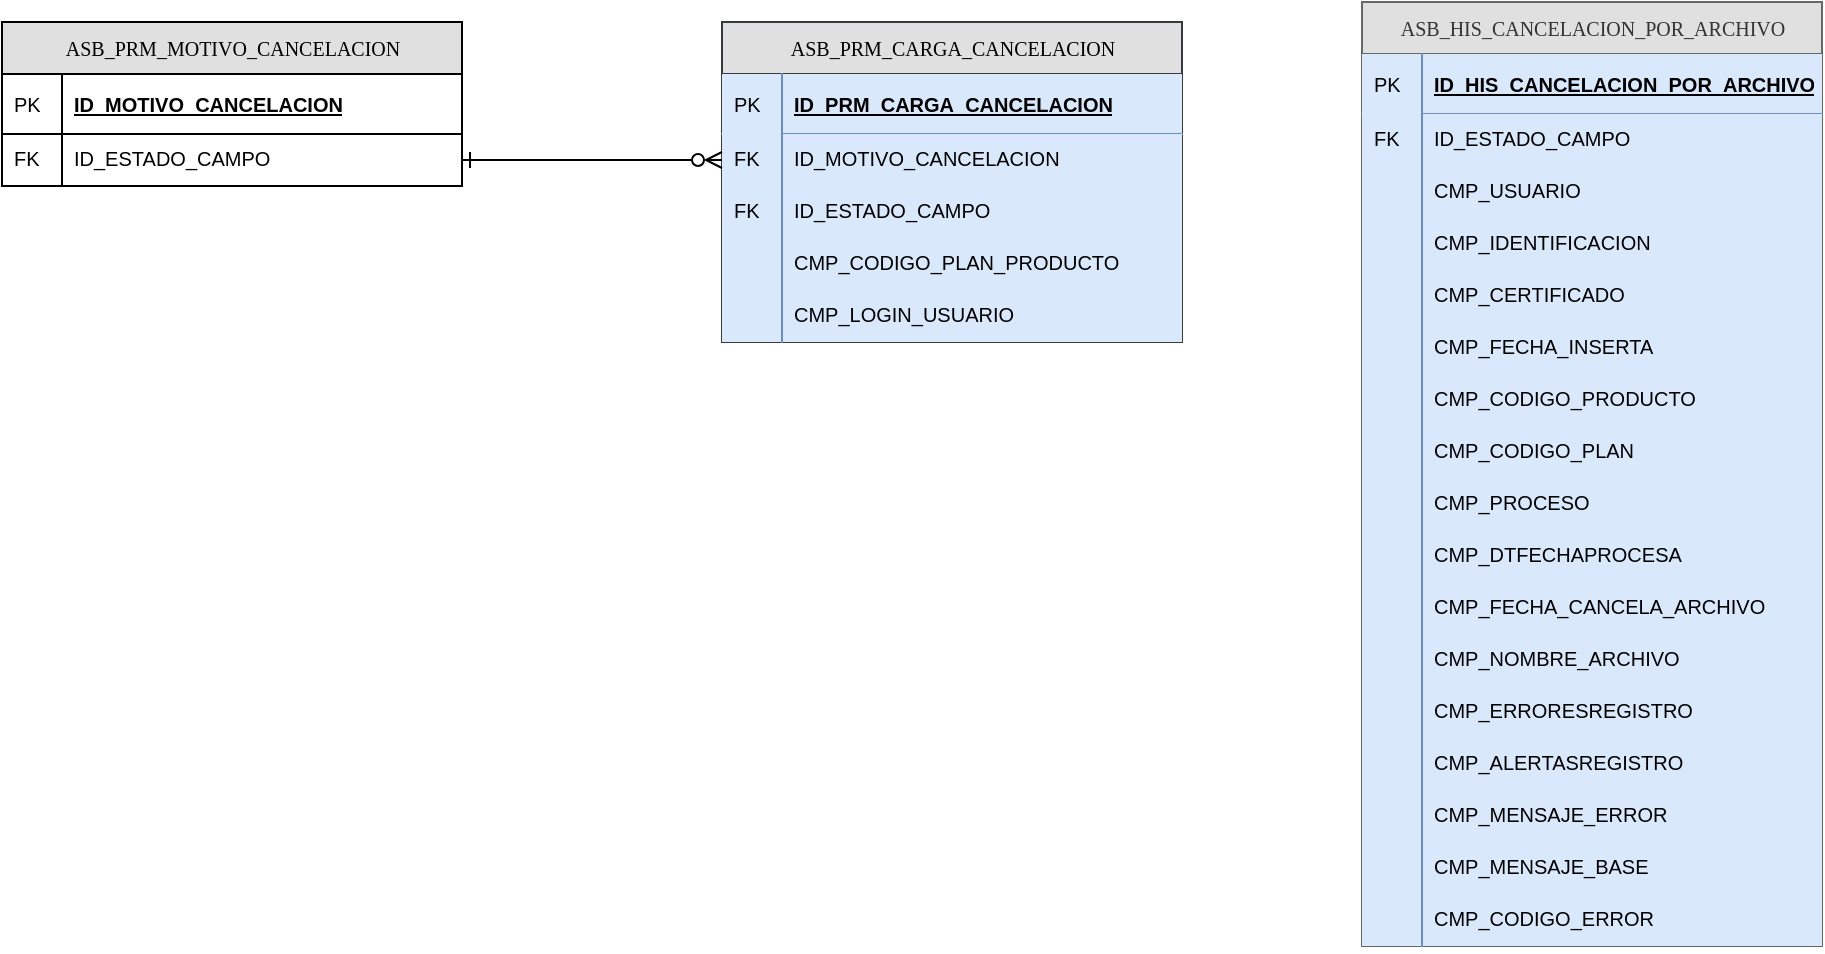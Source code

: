 <mxfile version="24.0.2" type="github">
  <diagram name="Page-1" id="e56a1550-8fbb-45ad-956c-1786394a9013">
    <mxGraphModel dx="988" dy="570" grid="1" gridSize="10" guides="1" tooltips="1" connect="1" arrows="1" fold="1" page="1" pageScale="1" pageWidth="1100" pageHeight="850" background="none" math="0" shadow="0">
      <root>
        <mxCell id="0" />
        <mxCell id="1" parent="0" />
        <mxCell id="2e49270ec7c68f3f-80" value="ASB_PRM_MOTIVO_CANCELACION" style="swimlane;html=1;fontStyle=0;childLayout=stackLayout;horizontal=1;startSize=26;fillColor=#e0e0e0;horizontalStack=0;resizeParent=1;resizeLast=0;collapsible=1;marginBottom=0;swimlaneFillColor=#ffffff;align=center;rounded=0;shadow=0;comic=0;labelBackgroundColor=none;strokeWidth=1;fontFamily=Verdana;fontSize=10;" parent="1" vertex="1">
          <mxGeometry x="95" y="120" width="230" height="82" as="geometry" />
        </mxCell>
        <mxCell id="2e49270ec7c68f3f-81" value="ID_MOTIVO_CANCELACION" style="shape=partialRectangle;top=0;left=0;right=0;bottom=1;html=1;align=left;verticalAlign=middle;fillColor=none;spacingLeft=34;spacingRight=4;whiteSpace=wrap;overflow=hidden;rotatable=0;points=[[0,0.5],[1,0.5]];portConstraint=eastwest;dropTarget=0;fontStyle=5;fontSize=10;" parent="2e49270ec7c68f3f-80" vertex="1">
          <mxGeometry y="26" width="230" height="30" as="geometry" />
        </mxCell>
        <mxCell id="2e49270ec7c68f3f-82" value="PK" style="shape=partialRectangle;top=0;left=0;bottom=0;html=1;fillColor=none;align=left;verticalAlign=middle;spacingLeft=4;spacingRight=4;whiteSpace=wrap;overflow=hidden;rotatable=0;points=[];portConstraint=eastwest;part=1;fontSize=10;" parent="2e49270ec7c68f3f-81" vertex="1" connectable="0">
          <mxGeometry width="30" height="30" as="geometry" />
        </mxCell>
        <mxCell id="2e49270ec7c68f3f-83" value="ID_ESTADO_CAMPO" style="shape=partialRectangle;top=0;left=0;right=0;bottom=0;html=1;align=left;verticalAlign=top;fillColor=none;spacingLeft=34;spacingRight=4;whiteSpace=wrap;overflow=hidden;rotatable=0;points=[[0,0.5],[1,0.5]];portConstraint=eastwest;dropTarget=0;fontSize=10;" parent="2e49270ec7c68f3f-80" vertex="1">
          <mxGeometry y="56" width="230" height="26" as="geometry" />
        </mxCell>
        <mxCell id="2e49270ec7c68f3f-84" value="FK" style="shape=partialRectangle;top=0;left=0;bottom=0;html=1;fillColor=none;align=left;verticalAlign=top;spacingLeft=4;spacingRight=4;whiteSpace=wrap;overflow=hidden;rotatable=0;points=[];portConstraint=eastwest;part=1;fontSize=10;" parent="2e49270ec7c68f3f-83" vertex="1" connectable="0">
          <mxGeometry width="30" height="26" as="geometry" />
        </mxCell>
        <mxCell id="RJYBSfsskYWp9tUyQjeH-1" value="ASB_PRM_CARGA_CANCELACION" style="swimlane;html=1;fontStyle=0;childLayout=stackLayout;horizontal=1;startSize=26;fillColor=#e0e0e0;horizontalStack=0;resizeParent=1;resizeLast=0;collapsible=1;marginBottom=0;swimlaneFillColor=#ffffff;align=center;rounded=0;shadow=0;comic=0;labelBackgroundColor=none;strokeWidth=1;fontFamily=Verdana;fontSize=10;strokeColor=#36393d;" parent="1" vertex="1">
          <mxGeometry x="455" y="120" width="230" height="160" as="geometry" />
        </mxCell>
        <mxCell id="RJYBSfsskYWp9tUyQjeH-2" value="ID_PRM_CARGA_CANCELACION" style="shape=partialRectangle;top=0;left=0;right=0;bottom=1;html=1;align=left;verticalAlign=middle;fillColor=#dae8fc;spacingLeft=34;spacingRight=4;whiteSpace=wrap;overflow=hidden;rotatable=0;points=[[0,0.5],[1,0.5]];portConstraint=eastwest;dropTarget=0;fontStyle=5;fontSize=10;strokeColor=#6c8ebf;" parent="RJYBSfsskYWp9tUyQjeH-1" vertex="1">
          <mxGeometry y="26" width="230" height="30" as="geometry" />
        </mxCell>
        <mxCell id="RJYBSfsskYWp9tUyQjeH-3" value="PK" style="shape=partialRectangle;top=0;left=0;bottom=0;html=1;fillColor=#dae8fc;align=left;verticalAlign=middle;spacingLeft=4;spacingRight=4;whiteSpace=wrap;overflow=hidden;rotatable=0;points=[];portConstraint=eastwest;part=1;fontSize=10;strokeColor=#6c8ebf;" parent="RJYBSfsskYWp9tUyQjeH-2" vertex="1" connectable="0">
          <mxGeometry width="30" height="30" as="geometry" />
        </mxCell>
        <mxCell id="RJYBSfsskYWp9tUyQjeH-4" value="ID_MOTIVO_CANCELACION" style="shape=partialRectangle;top=0;left=0;right=0;bottom=0;html=1;align=left;verticalAlign=top;fillColor=#dae8fc;spacingLeft=34;spacingRight=4;whiteSpace=wrap;overflow=hidden;rotatable=0;points=[[0,0.5],[1,0.5]];portConstraint=eastwest;dropTarget=0;fontSize=10;strokeColor=#6c8ebf;" parent="RJYBSfsskYWp9tUyQjeH-1" vertex="1">
          <mxGeometry y="56" width="230" height="26" as="geometry" />
        </mxCell>
        <mxCell id="RJYBSfsskYWp9tUyQjeH-5" value="FK" style="shape=partialRectangle;top=0;left=0;bottom=0;html=1;fillColor=#dae8fc;align=left;verticalAlign=top;spacingLeft=4;spacingRight=4;whiteSpace=wrap;overflow=hidden;rotatable=0;points=[];portConstraint=eastwest;part=1;fontSize=10;strokeColor=#6c8ebf;" parent="RJYBSfsskYWp9tUyQjeH-4" vertex="1" connectable="0">
          <mxGeometry width="30" height="26" as="geometry" />
        </mxCell>
        <mxCell id="RJYBSfsskYWp9tUyQjeH-6" value="ID_ESTADO_CAMPO" style="shape=partialRectangle;top=0;left=0;right=0;bottom=0;html=1;align=left;verticalAlign=top;fillColor=#dae8fc;spacingLeft=34;spacingRight=4;whiteSpace=wrap;overflow=hidden;rotatable=0;points=[[0,0.5],[1,0.5]];portConstraint=eastwest;dropTarget=0;fontSize=10;strokeColor=#6c8ebf;" parent="RJYBSfsskYWp9tUyQjeH-1" vertex="1">
          <mxGeometry y="82" width="230" height="26" as="geometry" />
        </mxCell>
        <mxCell id="RJYBSfsskYWp9tUyQjeH-7" value="FK" style="shape=partialRectangle;top=0;left=0;bottom=0;html=1;fillColor=#dae8fc;align=left;verticalAlign=top;spacingLeft=4;spacingRight=4;whiteSpace=wrap;overflow=hidden;rotatable=0;points=[];portConstraint=eastwest;part=1;fontSize=10;strokeColor=#6c8ebf;" parent="RJYBSfsskYWp9tUyQjeH-6" vertex="1" connectable="0">
          <mxGeometry width="30" height="26" as="geometry" />
        </mxCell>
        <mxCell id="RJYBSfsskYWp9tUyQjeH-8" value="CMP_CODIGO_PLAN_PRODUCTO" style="shape=partialRectangle;top=0;left=0;right=0;bottom=0;html=1;align=left;verticalAlign=top;fillColor=#dae8fc;spacingLeft=34;spacingRight=4;whiteSpace=wrap;overflow=hidden;rotatable=0;points=[[0,0.5],[1,0.5]];portConstraint=eastwest;dropTarget=0;fontSize=10;strokeColor=#6c8ebf;" parent="RJYBSfsskYWp9tUyQjeH-1" vertex="1">
          <mxGeometry y="108" width="230" height="26" as="geometry" />
        </mxCell>
        <mxCell id="RJYBSfsskYWp9tUyQjeH-9" value="" style="shape=partialRectangle;top=0;left=0;bottom=0;html=1;fillColor=#dae8fc;align=left;verticalAlign=top;spacingLeft=4;spacingRight=4;whiteSpace=wrap;overflow=hidden;rotatable=0;points=[];portConstraint=eastwest;part=1;fontSize=10;strokeColor=#6c8ebf;" parent="RJYBSfsskYWp9tUyQjeH-8" vertex="1" connectable="0">
          <mxGeometry width="30" height="26" as="geometry" />
        </mxCell>
        <mxCell id="RJYBSfsskYWp9tUyQjeH-10" value="CMP_LOGIN_USUARIO" style="shape=partialRectangle;top=0;left=0;right=0;bottom=0;html=1;align=left;verticalAlign=top;fillColor=#dae8fc;spacingLeft=34;spacingRight=4;whiteSpace=wrap;overflow=hidden;rotatable=0;points=[[0,0.5],[1,0.5]];portConstraint=eastwest;dropTarget=0;fontSize=10;strokeColor=#6c8ebf;" parent="RJYBSfsskYWp9tUyQjeH-1" vertex="1">
          <mxGeometry y="134" width="230" height="26" as="geometry" />
        </mxCell>
        <mxCell id="RJYBSfsskYWp9tUyQjeH-11" value="" style="shape=partialRectangle;top=0;left=0;bottom=0;html=1;fillColor=#dae8fc;align=left;verticalAlign=top;spacingLeft=4;spacingRight=4;whiteSpace=wrap;overflow=hidden;rotatable=0;points=[];portConstraint=eastwest;part=1;fontSize=10;strokeColor=#6c8ebf;" parent="RJYBSfsskYWp9tUyQjeH-10" vertex="1" connectable="0">
          <mxGeometry width="30" height="26" as="geometry" />
        </mxCell>
        <mxCell id="RJYBSfsskYWp9tUyQjeH-12" value="ASB_HIS_CANCELACION_POR_ARCHIVO" style="swimlane;html=1;fontStyle=0;childLayout=stackLayout;horizontal=1;startSize=26;fillColor=#e0e0e0;horizontalStack=0;resizeParent=1;resizeLast=0;collapsible=1;marginBottom=0;swimlaneFillColor=#ffffff;align=center;rounded=0;shadow=0;comic=0;labelBackgroundColor=none;strokeWidth=1;fontFamily=Verdana;fontSize=10;strokeColor=#666666;fontColor=#333333;" parent="1" vertex="1">
          <mxGeometry x="775" y="110" width="230" height="472" as="geometry" />
        </mxCell>
        <mxCell id="RJYBSfsskYWp9tUyQjeH-13" value="ID_HIS_CANCELACION_POR_ARCHIVO" style="shape=partialRectangle;top=0;left=0;right=0;bottom=1;html=1;align=left;verticalAlign=middle;fillColor=#dae8fc;spacingLeft=34;spacingRight=4;whiteSpace=wrap;overflow=hidden;rotatable=0;points=[[0,0.5],[1,0.5]];portConstraint=eastwest;dropTarget=0;fontStyle=5;fontSize=10;strokeColor=#6c8ebf;" parent="RJYBSfsskYWp9tUyQjeH-12" vertex="1">
          <mxGeometry y="26" width="230" height="30" as="geometry" />
        </mxCell>
        <mxCell id="RJYBSfsskYWp9tUyQjeH-14" value="PK" style="shape=partialRectangle;top=0;left=0;bottom=0;html=1;fillColor=#dae8fc;align=left;verticalAlign=middle;spacingLeft=4;spacingRight=4;whiteSpace=wrap;overflow=hidden;rotatable=0;points=[];portConstraint=eastwest;part=1;fontSize=10;strokeColor=#6c8ebf;" parent="RJYBSfsskYWp9tUyQjeH-13" vertex="1" connectable="0">
          <mxGeometry width="30" height="30" as="geometry" />
        </mxCell>
        <mxCell id="RJYBSfsskYWp9tUyQjeH-17" value="ID_ESTADO_CAMPO" style="shape=partialRectangle;top=0;left=0;right=0;bottom=0;html=1;align=left;verticalAlign=top;fillColor=#dae8fc;spacingLeft=34;spacingRight=4;whiteSpace=wrap;overflow=hidden;rotatable=0;points=[[0,0.5],[1,0.5]];portConstraint=eastwest;dropTarget=0;fontSize=10;strokeColor=#6c8ebf;" parent="RJYBSfsskYWp9tUyQjeH-12" vertex="1">
          <mxGeometry y="56" width="230" height="26" as="geometry" />
        </mxCell>
        <mxCell id="RJYBSfsskYWp9tUyQjeH-18" value="FK" style="shape=partialRectangle;top=0;left=0;bottom=0;html=1;fillColor=#dae8fc;align=left;verticalAlign=top;spacingLeft=4;spacingRight=4;whiteSpace=wrap;overflow=hidden;rotatable=0;points=[];portConstraint=eastwest;part=1;fontSize=10;strokeColor=#6c8ebf;" parent="RJYBSfsskYWp9tUyQjeH-17" vertex="1" connectable="0">
          <mxGeometry width="30" height="26" as="geometry" />
        </mxCell>
        <mxCell id="RJYBSfsskYWp9tUyQjeH-26" value="CMP_USUARIO" style="shape=partialRectangle;top=0;left=0;right=0;bottom=0;html=1;align=left;verticalAlign=top;fillColor=#dae8fc;spacingLeft=34;spacingRight=4;whiteSpace=wrap;overflow=hidden;rotatable=0;points=[[0,0.5],[1,0.5]];portConstraint=eastwest;dropTarget=0;fontSize=10;strokeColor=#6c8ebf;" parent="RJYBSfsskYWp9tUyQjeH-12" vertex="1">
          <mxGeometry y="82" width="230" height="26" as="geometry" />
        </mxCell>
        <mxCell id="RJYBSfsskYWp9tUyQjeH-27" value="" style="shape=partialRectangle;top=0;left=0;bottom=0;html=1;fillColor=#dae8fc;align=left;verticalAlign=top;spacingLeft=4;spacingRight=4;whiteSpace=wrap;overflow=hidden;rotatable=0;points=[];portConstraint=eastwest;part=1;fontSize=10;strokeColor=#6c8ebf;" parent="RJYBSfsskYWp9tUyQjeH-26" vertex="1" connectable="0">
          <mxGeometry width="30" height="26" as="geometry" />
        </mxCell>
        <mxCell id="RJYBSfsskYWp9tUyQjeH-47" value="CMP_IDENTIFICACION" style="shape=partialRectangle;top=0;left=0;right=0;bottom=0;html=1;align=left;verticalAlign=top;fillColor=#dae8fc;spacingLeft=34;spacingRight=4;whiteSpace=wrap;overflow=hidden;rotatable=0;points=[[0,0.5],[1,0.5]];portConstraint=eastwest;dropTarget=0;fontSize=10;strokeColor=#6c8ebf;" parent="RJYBSfsskYWp9tUyQjeH-12" vertex="1">
          <mxGeometry y="108" width="230" height="26" as="geometry" />
        </mxCell>
        <mxCell id="RJYBSfsskYWp9tUyQjeH-48" value="" style="shape=partialRectangle;top=0;left=0;bottom=0;html=1;fillColor=#dae8fc;align=left;verticalAlign=top;spacingLeft=4;spacingRight=4;whiteSpace=wrap;overflow=hidden;rotatable=0;points=[];portConstraint=eastwest;part=1;fontSize=10;strokeColor=#6c8ebf;" parent="RJYBSfsskYWp9tUyQjeH-47" vertex="1" connectable="0">
          <mxGeometry width="30" height="26" as="geometry" />
        </mxCell>
        <mxCell id="RJYBSfsskYWp9tUyQjeH-49" value="CMP_CERTIFICADO" style="shape=partialRectangle;top=0;left=0;right=0;bottom=0;html=1;align=left;verticalAlign=top;fillColor=#dae8fc;spacingLeft=34;spacingRight=4;whiteSpace=wrap;overflow=hidden;rotatable=0;points=[[0,0.5],[1,0.5]];portConstraint=eastwest;dropTarget=0;fontSize=10;strokeColor=#6c8ebf;" parent="RJYBSfsskYWp9tUyQjeH-12" vertex="1">
          <mxGeometry y="134" width="230" height="26" as="geometry" />
        </mxCell>
        <mxCell id="RJYBSfsskYWp9tUyQjeH-50" value="" style="shape=partialRectangle;top=0;left=0;bottom=0;html=1;fillColor=#dae8fc;align=left;verticalAlign=top;spacingLeft=4;spacingRight=4;whiteSpace=wrap;overflow=hidden;rotatable=0;points=[];portConstraint=eastwest;part=1;fontSize=10;strokeColor=#6c8ebf;" parent="RJYBSfsskYWp9tUyQjeH-49" vertex="1" connectable="0">
          <mxGeometry width="30" height="26" as="geometry" />
        </mxCell>
        <mxCell id="RJYBSfsskYWp9tUyQjeH-51" value="CMP_FECHA_INSERTA" style="shape=partialRectangle;top=0;left=0;right=0;bottom=0;html=1;align=left;verticalAlign=top;fillColor=#dae8fc;spacingLeft=34;spacingRight=4;whiteSpace=wrap;overflow=hidden;rotatable=0;points=[[0,0.5],[1,0.5]];portConstraint=eastwest;dropTarget=0;fontSize=10;strokeColor=#6c8ebf;" parent="RJYBSfsskYWp9tUyQjeH-12" vertex="1">
          <mxGeometry y="160" width="230" height="26" as="geometry" />
        </mxCell>
        <mxCell id="RJYBSfsskYWp9tUyQjeH-52" value="" style="shape=partialRectangle;top=0;left=0;bottom=0;html=1;fillColor=#dae8fc;align=left;verticalAlign=top;spacingLeft=4;spacingRight=4;whiteSpace=wrap;overflow=hidden;rotatable=0;points=[];portConstraint=eastwest;part=1;fontSize=10;strokeColor=#6c8ebf;" parent="RJYBSfsskYWp9tUyQjeH-51" vertex="1" connectable="0">
          <mxGeometry width="30" height="26" as="geometry" />
        </mxCell>
        <mxCell id="RJYBSfsskYWp9tUyQjeH-57" value="CMP_CODIGO_PRODUCTO" style="shape=partialRectangle;top=0;left=0;right=0;bottom=0;html=1;align=left;verticalAlign=top;fillColor=#dae8fc;spacingLeft=34;spacingRight=4;whiteSpace=wrap;overflow=hidden;rotatable=0;points=[[0,0.5],[1,0.5]];portConstraint=eastwest;dropTarget=0;fontSize=10;strokeColor=#6c8ebf;" parent="RJYBSfsskYWp9tUyQjeH-12" vertex="1">
          <mxGeometry y="186" width="230" height="26" as="geometry" />
        </mxCell>
        <mxCell id="RJYBSfsskYWp9tUyQjeH-58" value="" style="shape=partialRectangle;top=0;left=0;bottom=0;html=1;fillColor=#dae8fc;align=left;verticalAlign=top;spacingLeft=4;spacingRight=4;whiteSpace=wrap;overflow=hidden;rotatable=0;points=[];portConstraint=eastwest;part=1;fontSize=10;strokeColor=#6c8ebf;" parent="RJYBSfsskYWp9tUyQjeH-57" vertex="1" connectable="0">
          <mxGeometry width="30" height="26" as="geometry" />
        </mxCell>
        <mxCell id="RJYBSfsskYWp9tUyQjeH-55" value="CMP_CODIGO_PLAN" style="shape=partialRectangle;top=0;left=0;right=0;bottom=0;html=1;align=left;verticalAlign=top;fillColor=#dae8fc;spacingLeft=34;spacingRight=4;whiteSpace=wrap;overflow=hidden;rotatable=0;points=[[0,0.5],[1,0.5]];portConstraint=eastwest;dropTarget=0;fontSize=10;strokeColor=#6c8ebf;" parent="RJYBSfsskYWp9tUyQjeH-12" vertex="1">
          <mxGeometry y="212" width="230" height="26" as="geometry" />
        </mxCell>
        <mxCell id="RJYBSfsskYWp9tUyQjeH-56" value="" style="shape=partialRectangle;top=0;left=0;bottom=0;html=1;fillColor=#dae8fc;align=left;verticalAlign=top;spacingLeft=4;spacingRight=4;whiteSpace=wrap;overflow=hidden;rotatable=0;points=[];portConstraint=eastwest;part=1;fontSize=10;strokeColor=#6c8ebf;" parent="RJYBSfsskYWp9tUyQjeH-55" vertex="1" connectable="0">
          <mxGeometry width="30" height="26" as="geometry" />
        </mxCell>
        <mxCell id="RJYBSfsskYWp9tUyQjeH-53" value="CMP_PROCESO" style="shape=partialRectangle;top=0;left=0;right=0;bottom=0;html=1;align=left;verticalAlign=top;fillColor=#dae8fc;spacingLeft=34;spacingRight=4;whiteSpace=wrap;overflow=hidden;rotatable=0;points=[[0,0.5],[1,0.5]];portConstraint=eastwest;dropTarget=0;fontSize=10;strokeColor=#6c8ebf;" parent="RJYBSfsskYWp9tUyQjeH-12" vertex="1">
          <mxGeometry y="238" width="230" height="26" as="geometry" />
        </mxCell>
        <mxCell id="RJYBSfsskYWp9tUyQjeH-54" value="" style="shape=partialRectangle;top=0;left=0;bottom=0;html=1;fillColor=#dae8fc;align=left;verticalAlign=top;spacingLeft=4;spacingRight=4;whiteSpace=wrap;overflow=hidden;rotatable=0;points=[];portConstraint=eastwest;part=1;fontSize=10;strokeColor=#6c8ebf;" parent="RJYBSfsskYWp9tUyQjeH-53" vertex="1" connectable="0">
          <mxGeometry width="30" height="26" as="geometry" />
        </mxCell>
        <mxCell id="RJYBSfsskYWp9tUyQjeH-59" value="CMP_DTFECHAPROCESA" style="shape=partialRectangle;top=0;left=0;right=0;bottom=0;html=1;align=left;verticalAlign=top;fillColor=#dae8fc;spacingLeft=34;spacingRight=4;whiteSpace=wrap;overflow=hidden;rotatable=0;points=[[0,0.5],[1,0.5]];portConstraint=eastwest;dropTarget=0;fontSize=10;strokeColor=#6c8ebf;" parent="RJYBSfsskYWp9tUyQjeH-12" vertex="1">
          <mxGeometry y="264" width="230" height="26" as="geometry" />
        </mxCell>
        <mxCell id="RJYBSfsskYWp9tUyQjeH-60" value="" style="shape=partialRectangle;top=0;left=0;bottom=0;html=1;fillColor=#dae8fc;align=left;verticalAlign=top;spacingLeft=4;spacingRight=4;whiteSpace=wrap;overflow=hidden;rotatable=0;points=[];portConstraint=eastwest;part=1;fontSize=10;strokeColor=#6c8ebf;" parent="RJYBSfsskYWp9tUyQjeH-59" vertex="1" connectable="0">
          <mxGeometry width="30" height="26" as="geometry" />
        </mxCell>
        <mxCell id="iYPU09nhMJn9r7CmYMPi-1" value="CMP_FECHA_CANCELA_ARCHIVO" style="shape=partialRectangle;top=0;left=0;right=0;bottom=0;html=1;align=left;verticalAlign=top;fillColor=#dae8fc;spacingLeft=34;spacingRight=4;whiteSpace=wrap;overflow=hidden;rotatable=0;points=[[0,0.5],[1,0.5]];portConstraint=eastwest;dropTarget=0;fontSize=10;strokeColor=#6c8ebf;" vertex="1" parent="RJYBSfsskYWp9tUyQjeH-12">
          <mxGeometry y="290" width="230" height="26" as="geometry" />
        </mxCell>
        <mxCell id="iYPU09nhMJn9r7CmYMPi-2" value="" style="shape=partialRectangle;top=0;left=0;bottom=0;html=1;fillColor=#dae8fc;align=left;verticalAlign=top;spacingLeft=4;spacingRight=4;whiteSpace=wrap;overflow=hidden;rotatable=0;points=[];portConstraint=eastwest;part=1;fontSize=10;strokeColor=#6c8ebf;" vertex="1" connectable="0" parent="iYPU09nhMJn9r7CmYMPi-1">
          <mxGeometry width="30" height="26" as="geometry" />
        </mxCell>
        <mxCell id="RJYBSfsskYWp9tUyQjeH-61" value="CMP_NOMBRE_ARCHIVO" style="shape=partialRectangle;top=0;left=0;right=0;bottom=0;html=1;align=left;verticalAlign=top;fillColor=#dae8fc;spacingLeft=34;spacingRight=4;whiteSpace=wrap;overflow=hidden;rotatable=0;points=[[0,0.5],[1,0.5]];portConstraint=eastwest;dropTarget=0;fontSize=10;strokeColor=#6c8ebf;" parent="RJYBSfsskYWp9tUyQjeH-12" vertex="1">
          <mxGeometry y="316" width="230" height="26" as="geometry" />
        </mxCell>
        <mxCell id="RJYBSfsskYWp9tUyQjeH-62" value="" style="shape=partialRectangle;top=0;left=0;bottom=0;html=1;fillColor=#dae8fc;align=left;verticalAlign=top;spacingLeft=4;spacingRight=4;whiteSpace=wrap;overflow=hidden;rotatable=0;points=[];portConstraint=eastwest;part=1;fontSize=10;strokeColor=#6c8ebf;" parent="RJYBSfsskYWp9tUyQjeH-61" vertex="1" connectable="0">
          <mxGeometry width="30" height="26" as="geometry" />
        </mxCell>
        <mxCell id="RJYBSfsskYWp9tUyQjeH-63" value="CMP_ERRORESREGISTRO" style="shape=partialRectangle;top=0;left=0;right=0;bottom=0;html=1;align=left;verticalAlign=top;fillColor=#dae8fc;spacingLeft=34;spacingRight=4;whiteSpace=wrap;overflow=hidden;rotatable=0;points=[[0,0.5],[1,0.5]];portConstraint=eastwest;dropTarget=0;fontSize=10;strokeColor=#6c8ebf;" parent="RJYBSfsskYWp9tUyQjeH-12" vertex="1">
          <mxGeometry y="342" width="230" height="26" as="geometry" />
        </mxCell>
        <mxCell id="RJYBSfsskYWp9tUyQjeH-64" value="" style="shape=partialRectangle;top=0;left=0;bottom=0;html=1;fillColor=#dae8fc;align=left;verticalAlign=top;spacingLeft=4;spacingRight=4;whiteSpace=wrap;overflow=hidden;rotatable=0;points=[];portConstraint=eastwest;part=1;fontSize=10;strokeColor=#6c8ebf;" parent="RJYBSfsskYWp9tUyQjeH-63" vertex="1" connectable="0">
          <mxGeometry width="30" height="26" as="geometry" />
        </mxCell>
        <mxCell id="RJYBSfsskYWp9tUyQjeH-65" value="CMP_ALERTASREGISTRO" style="shape=partialRectangle;top=0;left=0;right=0;bottom=0;html=1;align=left;verticalAlign=top;fillColor=#dae8fc;spacingLeft=34;spacingRight=4;whiteSpace=wrap;overflow=hidden;rotatable=0;points=[[0,0.5],[1,0.5]];portConstraint=eastwest;dropTarget=0;fontSize=10;strokeColor=#6c8ebf;" parent="RJYBSfsskYWp9tUyQjeH-12" vertex="1">
          <mxGeometry y="368" width="230" height="26" as="geometry" />
        </mxCell>
        <mxCell id="RJYBSfsskYWp9tUyQjeH-66" value="" style="shape=partialRectangle;top=0;left=0;bottom=0;html=1;fillColor=#dae8fc;align=left;verticalAlign=top;spacingLeft=4;spacingRight=4;whiteSpace=wrap;overflow=hidden;rotatable=0;points=[];portConstraint=eastwest;part=1;fontSize=10;strokeColor=#6c8ebf;" parent="RJYBSfsskYWp9tUyQjeH-65" vertex="1" connectable="0">
          <mxGeometry width="30" height="26" as="geometry" />
        </mxCell>
        <mxCell id="RJYBSfsskYWp9tUyQjeH-67" value="CMP_MENSAJE_ERROR" style="shape=partialRectangle;top=0;left=0;right=0;bottom=0;html=1;align=left;verticalAlign=top;fillColor=#dae8fc;spacingLeft=34;spacingRight=4;whiteSpace=wrap;overflow=hidden;rotatable=0;points=[[0,0.5],[1,0.5]];portConstraint=eastwest;dropTarget=0;fontSize=10;strokeColor=#6c8ebf;" parent="RJYBSfsskYWp9tUyQjeH-12" vertex="1">
          <mxGeometry y="394" width="230" height="26" as="geometry" />
        </mxCell>
        <mxCell id="RJYBSfsskYWp9tUyQjeH-68" value="" style="shape=partialRectangle;top=0;left=0;bottom=0;html=1;fillColor=#dae8fc;align=left;verticalAlign=top;spacingLeft=4;spacingRight=4;whiteSpace=wrap;overflow=hidden;rotatable=0;points=[];portConstraint=eastwest;part=1;fontSize=10;strokeColor=#6c8ebf;" parent="RJYBSfsskYWp9tUyQjeH-67" vertex="1" connectable="0">
          <mxGeometry width="30" height="26" as="geometry" />
        </mxCell>
        <mxCell id="RJYBSfsskYWp9tUyQjeH-69" value="CMP_MENSAJE_BASE" style="shape=partialRectangle;top=0;left=0;right=0;bottom=0;html=1;align=left;verticalAlign=top;fillColor=#dae8fc;spacingLeft=34;spacingRight=4;whiteSpace=wrap;overflow=hidden;rotatable=0;points=[[0,0.5],[1,0.5]];portConstraint=eastwest;dropTarget=0;fontSize=10;strokeColor=#6c8ebf;" parent="RJYBSfsskYWp9tUyQjeH-12" vertex="1">
          <mxGeometry y="420" width="230" height="26" as="geometry" />
        </mxCell>
        <mxCell id="RJYBSfsskYWp9tUyQjeH-70" value="" style="shape=partialRectangle;top=0;left=0;bottom=0;html=1;fillColor=#dae8fc;align=left;verticalAlign=top;spacingLeft=4;spacingRight=4;whiteSpace=wrap;overflow=hidden;rotatable=0;points=[];portConstraint=eastwest;part=1;fontSize=10;strokeColor=#6c8ebf;" parent="RJYBSfsskYWp9tUyQjeH-69" vertex="1" connectable="0">
          <mxGeometry width="30" height="26" as="geometry" />
        </mxCell>
        <mxCell id="RJYBSfsskYWp9tUyQjeH-71" value="CMP_CODIGO_ERROR" style="shape=partialRectangle;top=0;left=0;right=0;bottom=0;html=1;align=left;verticalAlign=top;fillColor=#dae8fc;spacingLeft=34;spacingRight=4;whiteSpace=wrap;overflow=hidden;rotatable=0;points=[[0,0.5],[1,0.5]];portConstraint=eastwest;dropTarget=0;fontSize=10;strokeColor=#6c8ebf;" parent="RJYBSfsskYWp9tUyQjeH-12" vertex="1">
          <mxGeometry y="446" width="230" height="26" as="geometry" />
        </mxCell>
        <mxCell id="RJYBSfsskYWp9tUyQjeH-72" value="" style="shape=partialRectangle;top=0;left=0;bottom=0;html=1;fillColor=#dae8fc;align=left;verticalAlign=top;spacingLeft=4;spacingRight=4;whiteSpace=wrap;overflow=hidden;rotatable=0;points=[];portConstraint=eastwest;part=1;fontSize=10;strokeColor=#6c8ebf;" parent="RJYBSfsskYWp9tUyQjeH-71" vertex="1" connectable="0">
          <mxGeometry width="30" height="26" as="geometry" />
        </mxCell>
        <mxCell id="RJYBSfsskYWp9tUyQjeH-73" style="edgeStyle=orthogonalEdgeStyle;rounded=0;orthogonalLoop=1;jettySize=auto;html=1;entryX=0;entryY=0.5;entryDx=0;entryDy=0;endArrow=ERzeroToMany;endFill=0;startArrow=ERone;startFill=0;" parent="1" source="2e49270ec7c68f3f-83" target="RJYBSfsskYWp9tUyQjeH-4" edge="1">
          <mxGeometry relative="1" as="geometry" />
        </mxCell>
      </root>
    </mxGraphModel>
  </diagram>
</mxfile>
